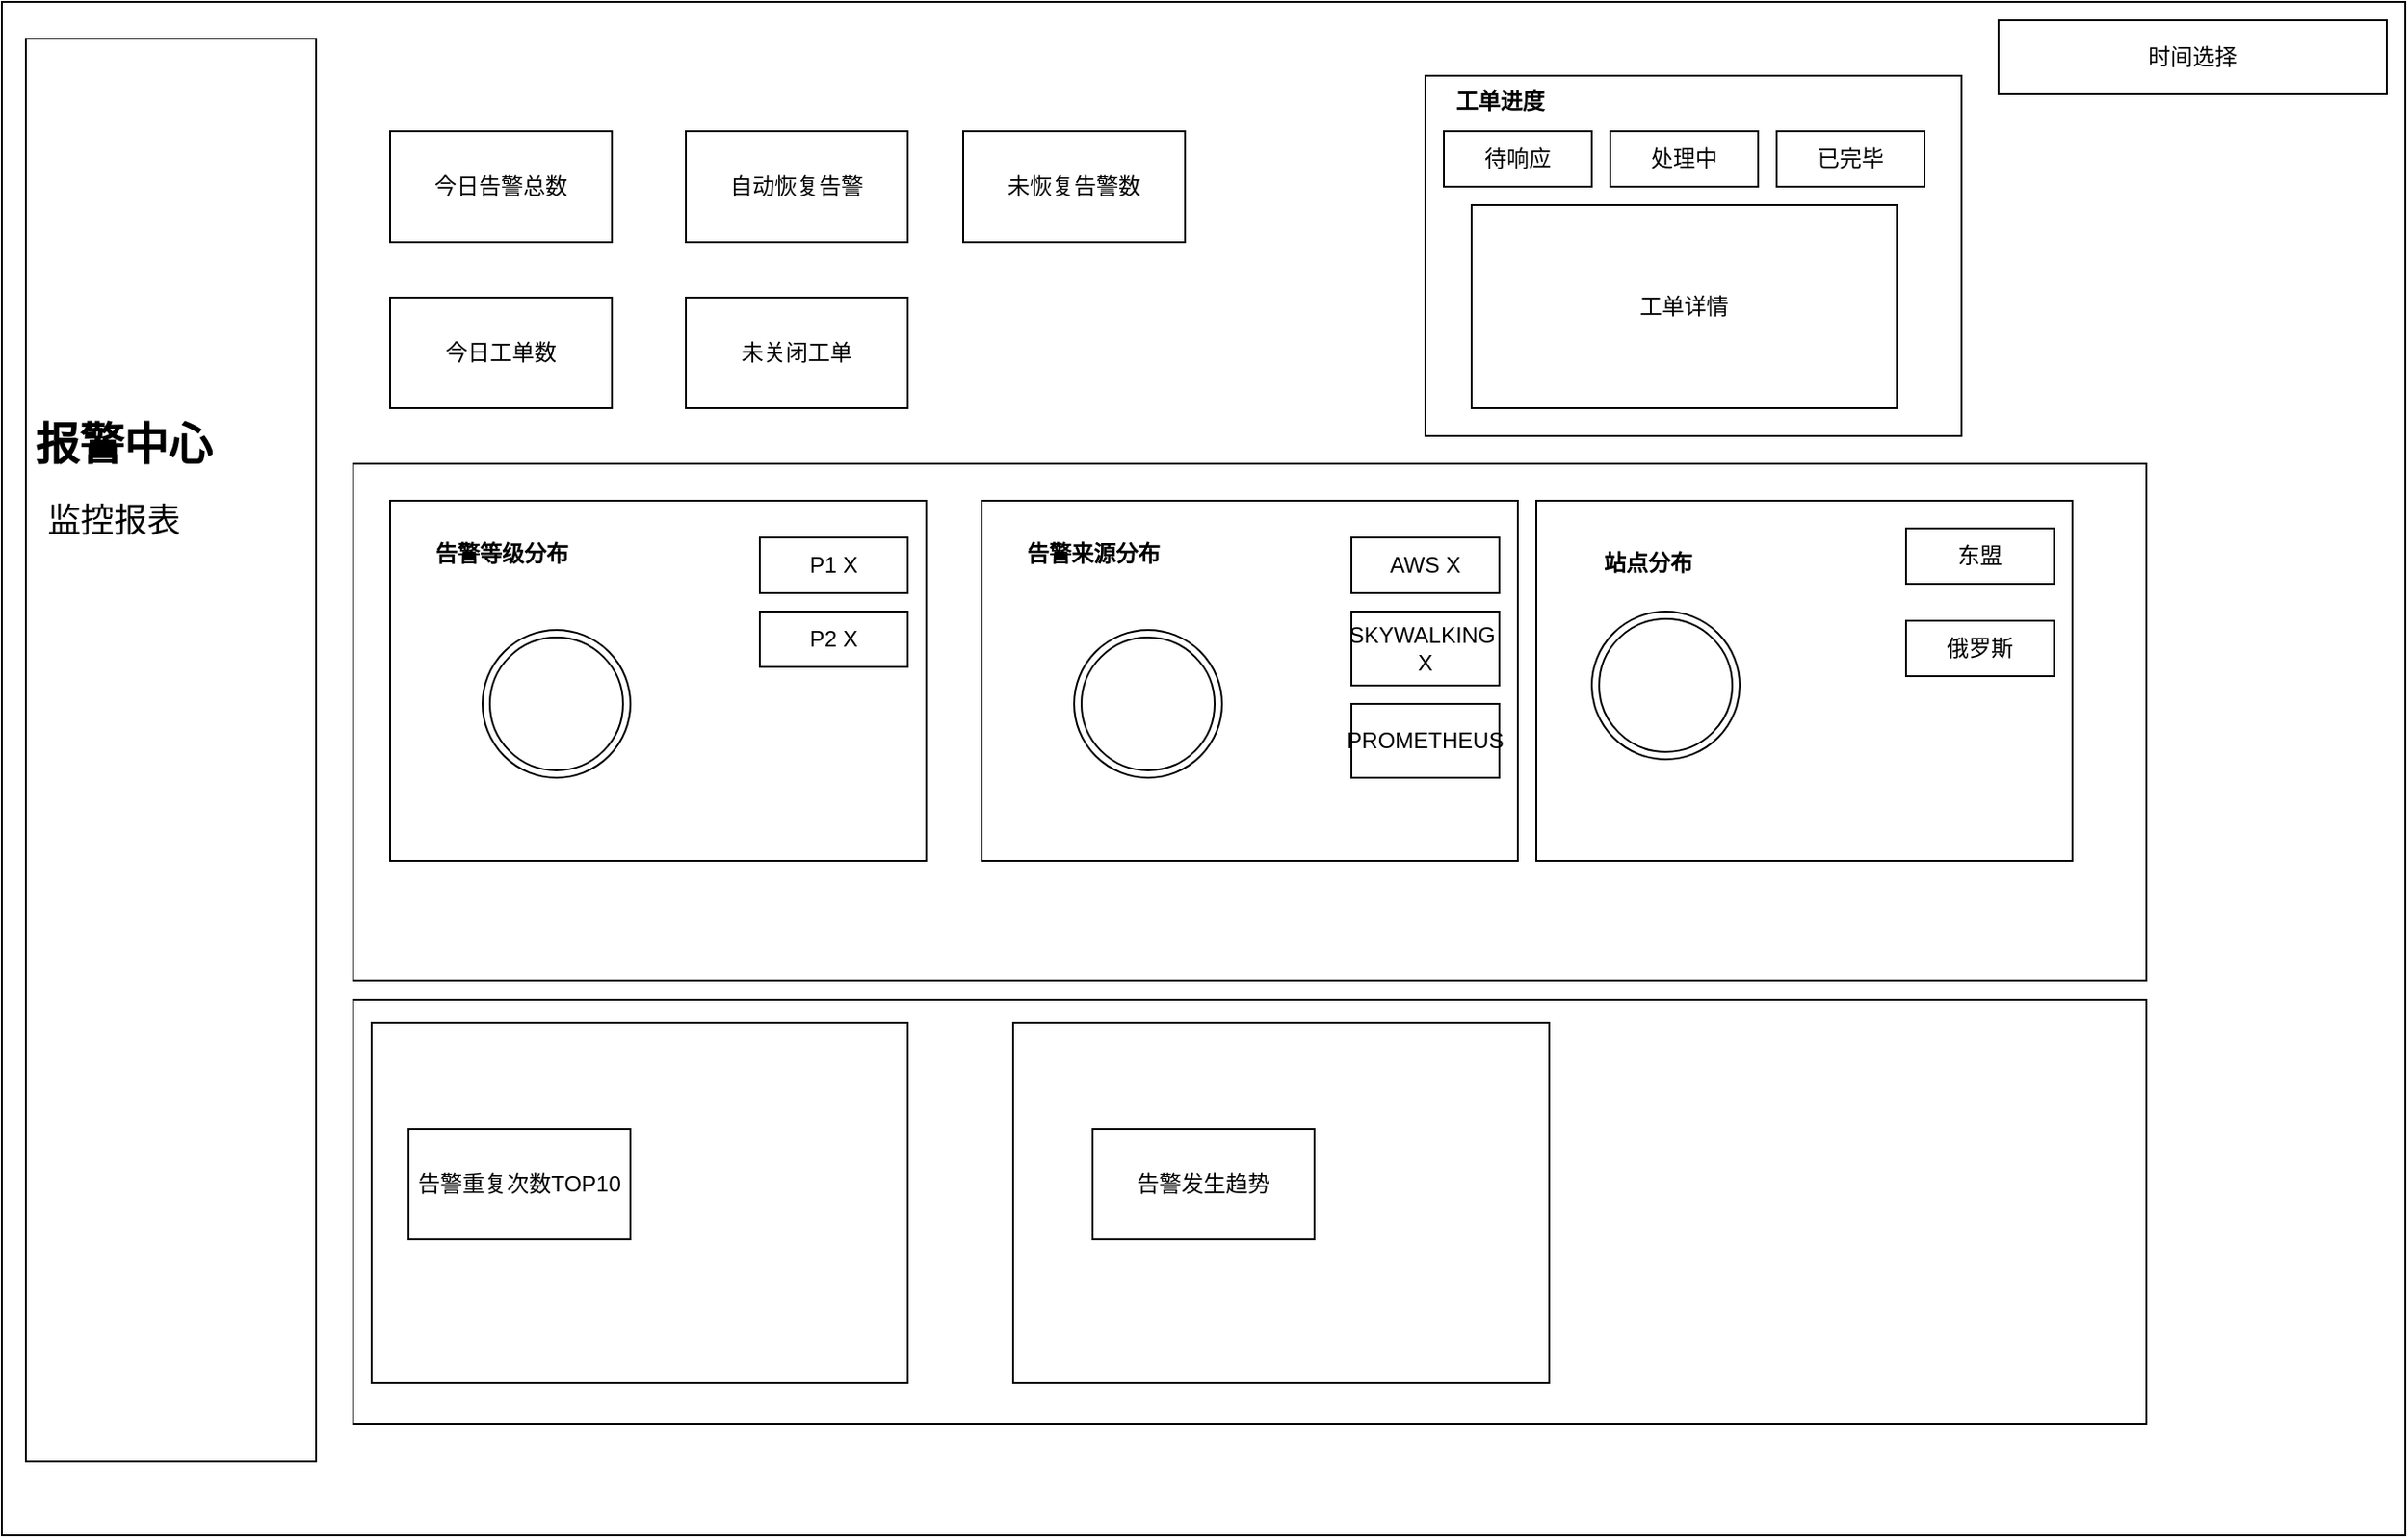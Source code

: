 <mxfile version="16.6.5" type="github">
  <diagram id="55woNCbbdrsVMhXk1Lkt" name="第 1 页">
    <mxGraphModel dx="3076" dy="762" grid="1" gridSize="10" guides="1" tooltips="1" connect="1" arrows="1" fold="1" page="1" pageScale="1" pageWidth="827" pageHeight="1169" math="0" shadow="0">
      <root>
        <mxCell id="0" />
        <mxCell id="1" parent="0" />
        <mxCell id="0lJpmbsVH_8i2ZDXafNL-1" value="" style="rounded=0;whiteSpace=wrap;html=1;" vertex="1" parent="1">
          <mxGeometry x="-960" y="120" width="1300" height="830" as="geometry" />
        </mxCell>
        <mxCell id="0lJpmbsVH_8i2ZDXafNL-2" value="" style="rounded=0;whiteSpace=wrap;html=1;" vertex="1" parent="1">
          <mxGeometry x="-947" y="140" width="157" height="770" as="geometry" />
        </mxCell>
        <mxCell id="0lJpmbsVH_8i2ZDXafNL-4" value="&lt;h1&gt;报警中心&lt;/h1&gt;&lt;div&gt;&lt;span style=&quot;white-space: pre&quot;&gt;	&lt;/span&gt;&lt;span style=&quot;white-space: pre&quot;&gt;	&lt;/span&gt;&lt;font style=&quot;font-size: 18px&quot;&gt;监控报表&lt;/font&gt;&lt;br&gt;&lt;/div&gt;" style="text;html=1;strokeColor=none;fillColor=none;spacing=5;spacingTop=-20;whiteSpace=wrap;overflow=hidden;rounded=0;" vertex="1" parent="1">
          <mxGeometry x="-947" y="340" width="147" height="120" as="geometry" />
        </mxCell>
        <mxCell id="0lJpmbsVH_8i2ZDXafNL-5" value="未恢复告警数" style="rounded=0;whiteSpace=wrap;html=1;" vertex="1" parent="1">
          <mxGeometry x="-440" y="190" width="120" height="60" as="geometry" />
        </mxCell>
        <mxCell id="0lJpmbsVH_8i2ZDXafNL-6" value="今日告警总数" style="rounded=0;whiteSpace=wrap;html=1;" vertex="1" parent="1">
          <mxGeometry x="-750" y="190" width="120" height="60" as="geometry" />
        </mxCell>
        <mxCell id="0lJpmbsVH_8i2ZDXafNL-8" value="自动恢复告警" style="rounded=0;whiteSpace=wrap;html=1;" vertex="1" parent="1">
          <mxGeometry x="-590" y="190" width="120" height="60" as="geometry" />
        </mxCell>
        <mxCell id="0lJpmbsVH_8i2ZDXafNL-9" value="时间选择" style="rounded=0;whiteSpace=wrap;html=1;" vertex="1" parent="1">
          <mxGeometry x="120" y="130" width="210" height="40" as="geometry" />
        </mxCell>
        <mxCell id="0lJpmbsVH_8i2ZDXafNL-12" value="" style="rounded=0;whiteSpace=wrap;html=1;" vertex="1" parent="1">
          <mxGeometry x="-770" y="370" width="970" height="280" as="geometry" />
        </mxCell>
        <mxCell id="0lJpmbsVH_8i2ZDXafNL-14" value="" style="rounded=0;whiteSpace=wrap;html=1;" vertex="1" parent="1">
          <mxGeometry x="-750" y="390" width="290" height="195" as="geometry" />
        </mxCell>
        <mxCell id="0lJpmbsVH_8i2ZDXafNL-15" value="" style="ellipse;shape=doubleEllipse;whiteSpace=wrap;html=1;aspect=fixed;fontSize=18;" vertex="1" parent="1">
          <mxGeometry x="-700" y="460" width="80" height="80" as="geometry" />
        </mxCell>
        <mxCell id="0lJpmbsVH_8i2ZDXafNL-16" value="P1 X" style="rounded=0;whiteSpace=wrap;html=1;" vertex="1" parent="1">
          <mxGeometry x="-550" y="410" width="80" height="30" as="geometry" />
        </mxCell>
        <mxCell id="0lJpmbsVH_8i2ZDXafNL-17" value="&lt;font style=&quot;font-size: 12px&quot;&gt;告警等级分布&lt;/font&gt;" style="text;strokeColor=none;fillColor=none;html=1;fontSize=24;fontStyle=1;verticalAlign=middle;align=center;" vertex="1" parent="1">
          <mxGeometry x="-740" y="395" width="100" height="40" as="geometry" />
        </mxCell>
        <mxCell id="0lJpmbsVH_8i2ZDXafNL-18" value="P2 X" style="rounded=0;whiteSpace=wrap;html=1;" vertex="1" parent="1">
          <mxGeometry x="-550" y="450" width="80" height="30" as="geometry" />
        </mxCell>
        <mxCell id="0lJpmbsVH_8i2ZDXafNL-19" value="" style="rounded=0;whiteSpace=wrap;html=1;" vertex="1" parent="1">
          <mxGeometry x="-430" y="390" width="290" height="195" as="geometry" />
        </mxCell>
        <mxCell id="0lJpmbsVH_8i2ZDXafNL-20" value="" style="ellipse;shape=doubleEllipse;whiteSpace=wrap;html=1;aspect=fixed;fontSize=18;" vertex="1" parent="1">
          <mxGeometry x="-380" y="460" width="80" height="80" as="geometry" />
        </mxCell>
        <mxCell id="0lJpmbsVH_8i2ZDXafNL-21" value="AWS X" style="rounded=0;whiteSpace=wrap;html=1;" vertex="1" parent="1">
          <mxGeometry x="-230" y="410" width="80" height="30" as="geometry" />
        </mxCell>
        <mxCell id="0lJpmbsVH_8i2ZDXafNL-22" value="&lt;font style=&quot;font-size: 12px&quot;&gt;告警来源分布&lt;/font&gt;" style="text;strokeColor=none;fillColor=none;html=1;fontSize=24;fontStyle=1;verticalAlign=middle;align=center;" vertex="1" parent="1">
          <mxGeometry x="-420" y="395" width="100" height="40" as="geometry" />
        </mxCell>
        <mxCell id="0lJpmbsVH_8i2ZDXafNL-23" value="SKYWALKING&amp;nbsp; X" style="rounded=0;whiteSpace=wrap;html=1;" vertex="1" parent="1">
          <mxGeometry x="-230" y="450" width="80" height="40" as="geometry" />
        </mxCell>
        <mxCell id="0lJpmbsVH_8i2ZDXafNL-24" value="PROMETHEUS" style="rounded=0;whiteSpace=wrap;html=1;" vertex="1" parent="1">
          <mxGeometry x="-230" y="500" width="80" height="40" as="geometry" />
        </mxCell>
        <mxCell id="0lJpmbsVH_8i2ZDXafNL-25" value="" style="rounded=0;whiteSpace=wrap;html=1;" vertex="1" parent="1">
          <mxGeometry x="-130" y="390" width="290" height="195" as="geometry" />
        </mxCell>
        <mxCell id="0lJpmbsVH_8i2ZDXafNL-26" value="&lt;span style=&quot;font-size: 12px&quot;&gt;站点分布&lt;/span&gt;" style="text;strokeColor=none;fillColor=none;html=1;fontSize=24;fontStyle=1;verticalAlign=middle;align=center;" vertex="1" parent="1">
          <mxGeometry x="-120" y="400" width="100" height="40" as="geometry" />
        </mxCell>
        <mxCell id="0lJpmbsVH_8i2ZDXafNL-27" value="" style="ellipse;shape=doubleEllipse;whiteSpace=wrap;html=1;aspect=fixed;fontSize=18;" vertex="1" parent="1">
          <mxGeometry x="-100" y="450" width="80" height="80" as="geometry" />
        </mxCell>
        <mxCell id="0lJpmbsVH_8i2ZDXafNL-28" value="东盟" style="rounded=0;whiteSpace=wrap;html=1;" vertex="1" parent="1">
          <mxGeometry x="70" y="405" width="80" height="30" as="geometry" />
        </mxCell>
        <mxCell id="0lJpmbsVH_8i2ZDXafNL-29" value="俄罗斯" style="rounded=0;whiteSpace=wrap;html=1;" vertex="1" parent="1">
          <mxGeometry x="70" y="455" width="80" height="30" as="geometry" />
        </mxCell>
        <mxCell id="0lJpmbsVH_8i2ZDXafNL-30" value="今日工单数" style="rounded=0;whiteSpace=wrap;html=1;" vertex="1" parent="1">
          <mxGeometry x="-750" y="280" width="120" height="60" as="geometry" />
        </mxCell>
        <mxCell id="0lJpmbsVH_8i2ZDXafNL-31" value="未关闭工单" style="rounded=0;whiteSpace=wrap;html=1;" vertex="1" parent="1">
          <mxGeometry x="-590" y="280" width="120" height="60" as="geometry" />
        </mxCell>
        <mxCell id="0lJpmbsVH_8i2ZDXafNL-34" value="" style="rounded=0;whiteSpace=wrap;html=1;fontSize=12;" vertex="1" parent="1">
          <mxGeometry x="-770" y="660" width="970" height="230" as="geometry" />
        </mxCell>
        <mxCell id="0lJpmbsVH_8i2ZDXafNL-37" value="" style="rounded=0;whiteSpace=wrap;html=1;" vertex="1" parent="1">
          <mxGeometry x="-760" y="672.5" width="290" height="195" as="geometry" />
        </mxCell>
        <mxCell id="0lJpmbsVH_8i2ZDXafNL-35" value="告警重复次数TOP10" style="rounded=0;whiteSpace=wrap;html=1;fontSize=12;" vertex="1" parent="1">
          <mxGeometry x="-740" y="730" width="120" height="60" as="geometry" />
        </mxCell>
        <mxCell id="0lJpmbsVH_8i2ZDXafNL-38" value="" style="rounded=0;whiteSpace=wrap;html=1;" vertex="1" parent="1">
          <mxGeometry x="-413" y="672.5" width="290" height="195" as="geometry" />
        </mxCell>
        <mxCell id="0lJpmbsVH_8i2ZDXafNL-36" value="告警发生趋势" style="rounded=0;whiteSpace=wrap;html=1;fontSize=12;" vertex="1" parent="1">
          <mxGeometry x="-370" y="730" width="120" height="60" as="geometry" />
        </mxCell>
        <mxCell id="0lJpmbsVH_8i2ZDXafNL-39" value="" style="rounded=0;whiteSpace=wrap;html=1;" vertex="1" parent="1">
          <mxGeometry x="-190" y="160" width="290" height="195" as="geometry" />
        </mxCell>
        <mxCell id="0lJpmbsVH_8i2ZDXafNL-40" value="待响应" style="rounded=0;whiteSpace=wrap;html=1;" vertex="1" parent="1">
          <mxGeometry x="-180" y="190" width="80" height="30" as="geometry" />
        </mxCell>
        <mxCell id="0lJpmbsVH_8i2ZDXafNL-41" value="&lt;font style=&quot;font-size: 12px&quot;&gt;工单进度&lt;/font&gt;" style="text;strokeColor=none;fillColor=none;html=1;fontSize=24;fontStyle=1;verticalAlign=middle;align=center;" vertex="1" parent="1">
          <mxGeometry x="-200" y="150" width="100" height="40" as="geometry" />
        </mxCell>
        <mxCell id="0lJpmbsVH_8i2ZDXafNL-42" value="处理中" style="rounded=0;whiteSpace=wrap;html=1;" vertex="1" parent="1">
          <mxGeometry x="-90" y="190" width="80" height="30" as="geometry" />
        </mxCell>
        <mxCell id="0lJpmbsVH_8i2ZDXafNL-43" value="已完毕" style="rounded=0;whiteSpace=wrap;html=1;" vertex="1" parent="1">
          <mxGeometry y="190" width="80" height="30" as="geometry" />
        </mxCell>
        <mxCell id="0lJpmbsVH_8i2ZDXafNL-44" value="工单详情" style="rounded=0;whiteSpace=wrap;html=1;" vertex="1" parent="1">
          <mxGeometry x="-165" y="230" width="230" height="110" as="geometry" />
        </mxCell>
      </root>
    </mxGraphModel>
  </diagram>
</mxfile>
